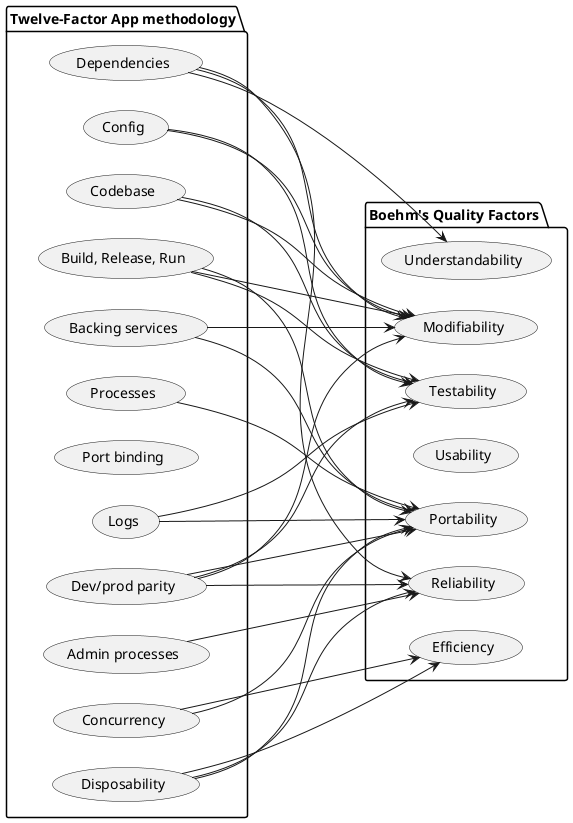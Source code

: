 @startuml
skinparam nodesep 30
skinparam ranksep 150
left to right direction

package "Twelve-Factor App methodology" {
  usecase "Codebase" as 1
  usecase "Dependencies" as 2
  usecase "Config" as 3
  usecase "Backing services" as 4
  usecase "Build, Release, Run" as 5
  usecase "Processes" as 6
  usecase "Port binding" as 7
  usecase "Concurrency" as 8
  usecase "Disposability" as 9
  usecase "Dev/prod parity" as 10
  usecase "Logs" as 11
  usecase "Admin processes" as 12
}

package "Boehm's Quality Factors" {
  usecase "Portability" as port
  usecase "Reliability" as reli
  usecase "Efficiency" as effi
  usecase "Usability" as usab 
  usecase "Testability" as test 
  usecase "Understandability" as unde
  usecase "Modifiability" as modi
}

1 --> test
1 --> modi
2 --> reli
2 --> unde
2 --> modi
3 --> test
3 --> modi
4 --> modi
4 --> port
5 --> port
5 --> test
5 --> modi
6 --> port
8 --> port
8 --> effi
9 --> reli
9 --> port
9 --> effi
10 --> port
10 --> test
10 --> reli
10 --> modi
11 --> port
11 --> test
12 --> reli

@enduml
